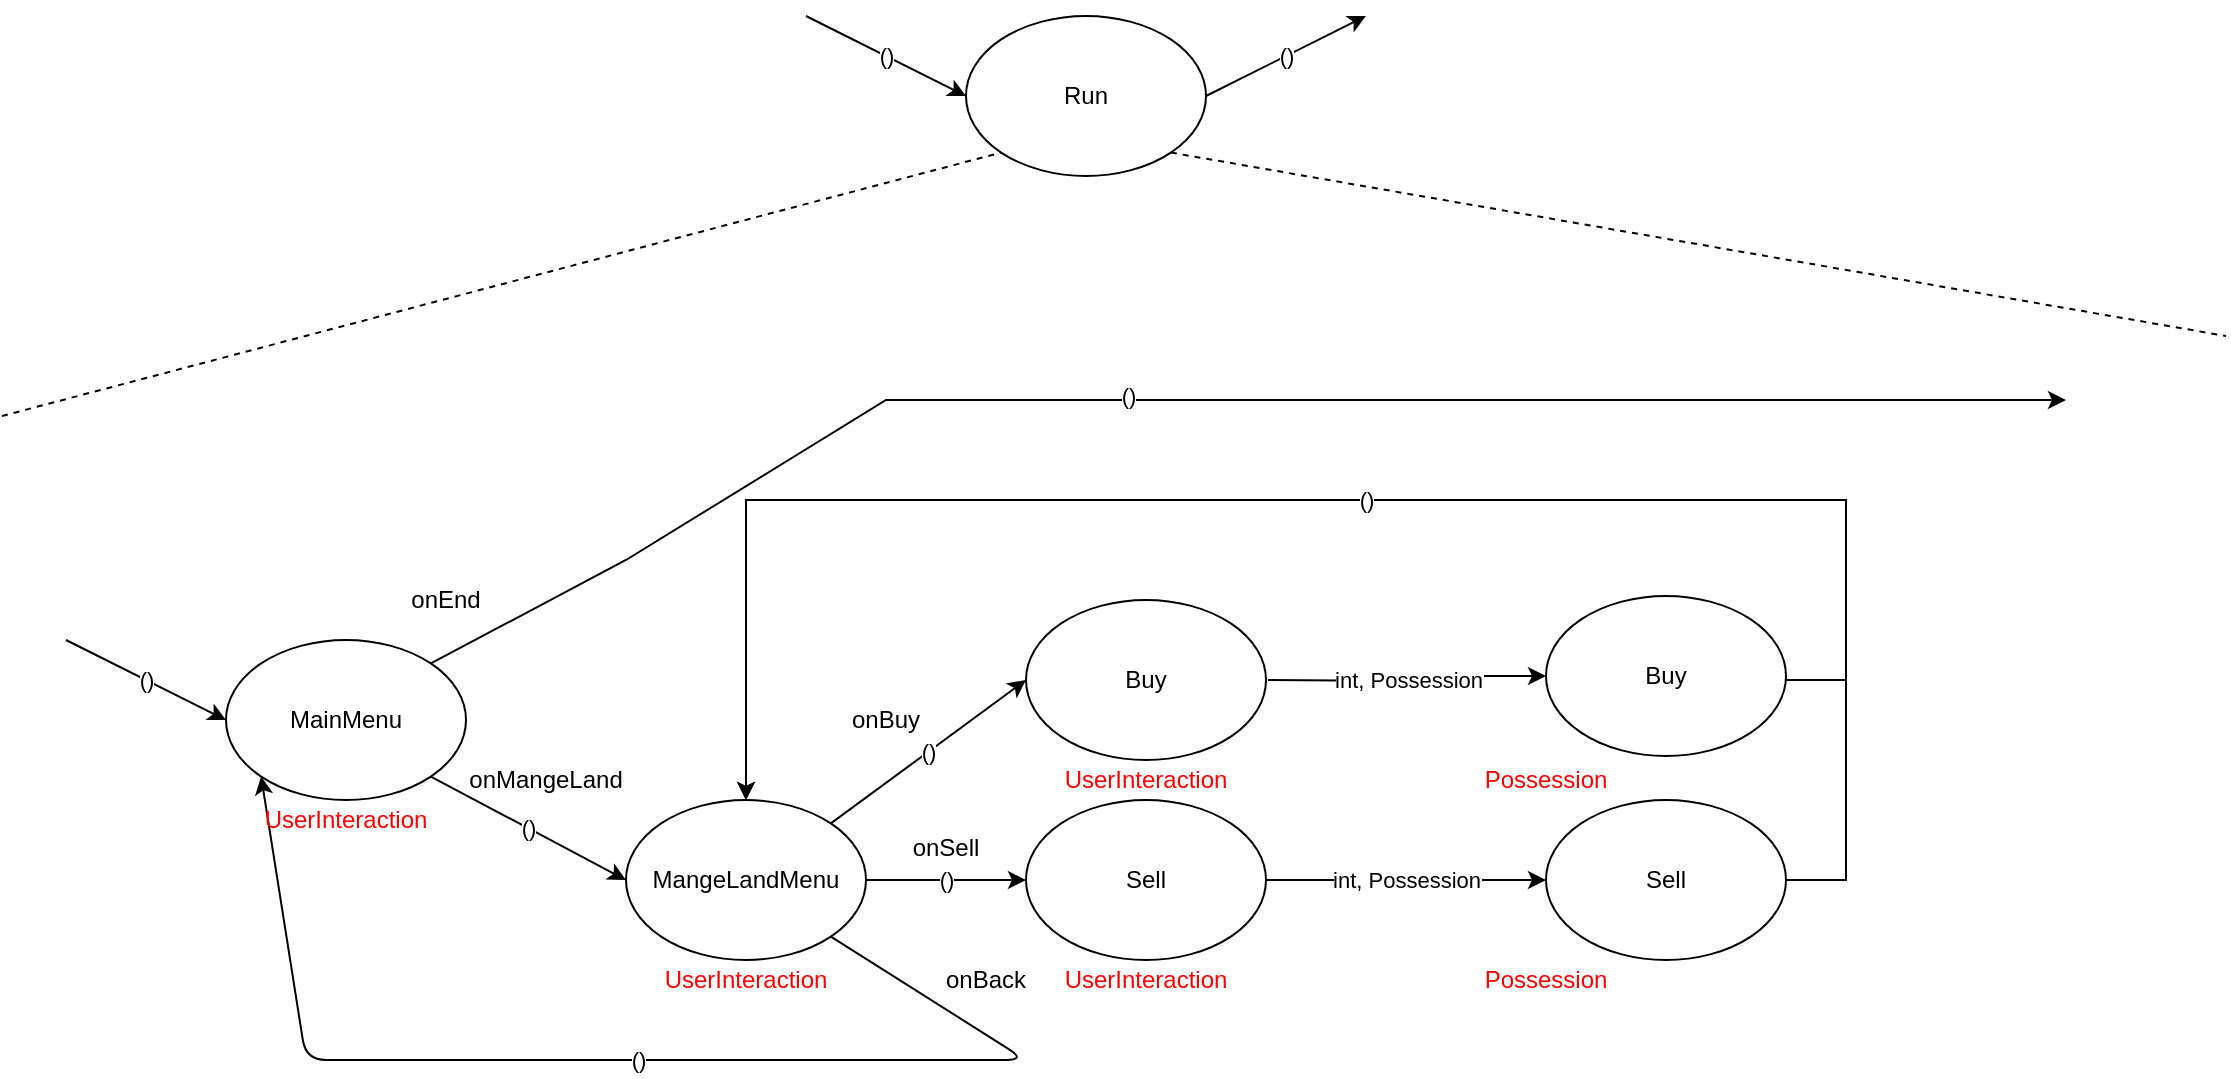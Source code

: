 <mxfile version="13.10.0" type="embed">
    <diagram id="-vzc6z8yELnmb00Bv7L0" name="Page-1">
        <mxGraphModel dx="731" dy="363" grid="1" gridSize="10" guides="1" tooltips="1" connect="1" arrows="1" fold="1" page="1" pageScale="1" pageWidth="1169" pageHeight="827" math="0" shadow="0">
            <root>
                <mxCell id="0"/>
                <mxCell id="1" parent="0"/>
                <mxCell id="4" value="()" style="rounded=0;orthogonalLoop=1;jettySize=auto;html=1;exitX=1;exitY=0.5;exitDx=0;exitDy=0;" parent="1" source="2" edge="1">
                    <mxGeometry relative="1" as="geometry">
                        <mxPoint x="720" y="80" as="targetPoint"/>
                    </mxGeometry>
                </mxCell>
                <mxCell id="2" value="Run" style="ellipse;whiteSpace=wrap;html=1;" parent="1" vertex="1">
                    <mxGeometry x="520" y="80" width="120" height="80" as="geometry"/>
                </mxCell>
                <mxCell id="3" value="()" style="endArrow=classic;html=1;entryX=0;entryY=0.5;entryDx=0;entryDy=0;" parent="1" target="2" edge="1">
                    <mxGeometry width="50" height="50" relative="1" as="geometry">
                        <mxPoint x="440" y="80" as="sourcePoint"/>
                        <mxPoint x="450" y="20" as="targetPoint"/>
                    </mxGeometry>
                </mxCell>
                <mxCell id="7" style="edgeStyle=none;rounded=0;orthogonalLoop=1;jettySize=auto;html=1;exitX=1;exitY=0;exitDx=0;exitDy=0;" parent="1" source="5" edge="1">
                    <mxGeometry relative="1" as="geometry">
                        <mxPoint x="1070" y="272" as="targetPoint"/>
                        <Array as="points">
                            <mxPoint x="350" y="352"/>
                            <mxPoint x="480" y="272"/>
                            <mxPoint x="590" y="272"/>
                        </Array>
                    </mxGeometry>
                </mxCell>
                <mxCell id="14" value="()" style="edgeLabel;html=1;align=center;verticalAlign=middle;resizable=0;points=[];" parent="7" vertex="1" connectable="0">
                    <mxGeometry x="-0.101" y="2" relative="1" as="geometry">
                        <mxPoint as="offset"/>
                    </mxGeometry>
                </mxCell>
                <mxCell id="9" value="()" style="edgeStyle=none;rounded=0;orthogonalLoop=1;jettySize=auto;html=1;exitX=1;exitY=1;exitDx=0;exitDy=0;entryX=0;entryY=0.5;entryDx=0;entryDy=0;" parent="1" source="5" target="12" edge="1">
                    <mxGeometry relative="1" as="geometry">
                        <mxPoint x="350" y="512" as="targetPoint"/>
                    </mxGeometry>
                </mxCell>
                <mxCell id="5" value="MainMenu" style="ellipse;whiteSpace=wrap;html=1;" parent="1" vertex="1">
                    <mxGeometry x="150" y="392" width="120" height="80" as="geometry"/>
                </mxCell>
                <mxCell id="6" value="()" style="endArrow=classic;html=1;entryX=0;entryY=0.5;entryDx=0;entryDy=0;" parent="1" target="5" edge="1">
                    <mxGeometry width="50" height="50" relative="1" as="geometry">
                        <mxPoint x="70" y="392" as="sourcePoint"/>
                        <mxPoint x="120" y="342" as="targetPoint"/>
                    </mxGeometry>
                </mxCell>
                <mxCell id="10" value="onMangeLand" style="text;html=1;strokeColor=none;fillColor=none;align=center;verticalAlign=middle;whiteSpace=wrap;rounded=0;" parent="1" vertex="1">
                    <mxGeometry x="290" y="452" width="40" height="20" as="geometry"/>
                </mxCell>
                <mxCell id="11" value="onEnd" style="text;html=1;strokeColor=none;fillColor=none;align=center;verticalAlign=middle;whiteSpace=wrap;rounded=0;" parent="1" vertex="1">
                    <mxGeometry x="240" y="362" width="40" height="20" as="geometry"/>
                </mxCell>
                <mxCell id="18" value="()" style="edgeStyle=none;rounded=0;orthogonalLoop=1;jettySize=auto;html=1;exitX=1;exitY=0;exitDx=0;exitDy=0;entryX=0;entryY=0.5;entryDx=0;entryDy=0;" parent="1" source="12" target="15" edge="1">
                    <mxGeometry relative="1" as="geometry"/>
                </mxCell>
                <mxCell id="23" value="()" style="edgeStyle=none;rounded=0;orthogonalLoop=1;jettySize=auto;html=1;exitX=1;exitY=0.5;exitDx=0;exitDy=0;" parent="1" source="12" target="19" edge="1">
                    <mxGeometry relative="1" as="geometry"/>
                </mxCell>
                <mxCell id="12" value="MangeLandMenu" style="ellipse;whiteSpace=wrap;html=1;" parent="1" vertex="1">
                    <mxGeometry x="350" y="472" width="120" height="80" as="geometry"/>
                </mxCell>
                <mxCell id="49" value="int, Possession" style="edgeStyle=orthogonalEdgeStyle;rounded=0;orthogonalLoop=1;jettySize=auto;html=1;exitX=1;exitY=0.5;exitDx=0;exitDy=0;" parent="1" target="48" edge="1">
                    <mxGeometry relative="1" as="geometry">
                        <mxPoint x="671" y="412" as="sourcePoint"/>
                        <mxPoint x="751" y="412" as="targetPoint"/>
                    </mxGeometry>
                </mxCell>
                <mxCell id="15" value="Buy" style="ellipse;whiteSpace=wrap;html=1;" parent="1" vertex="1">
                    <mxGeometry x="550" y="372" width="120" height="80" as="geometry"/>
                </mxCell>
                <mxCell id="51" value="int, Possession" style="edgeStyle=orthogonalEdgeStyle;rounded=0;orthogonalLoop=1;jettySize=auto;html=1;exitX=1;exitY=0.5;exitDx=0;exitDy=0;" parent="1" source="19" target="50" edge="1">
                    <mxGeometry relative="1" as="geometry"/>
                </mxCell>
                <mxCell id="19" value="Sell" style="ellipse;whiteSpace=wrap;html=1;" parent="1" vertex="1">
                    <mxGeometry x="550" y="472" width="120" height="80" as="geometry"/>
                </mxCell>
                <mxCell id="21" value="onBuy" style="text;html=1;strokeColor=none;fillColor=none;align=center;verticalAlign=middle;whiteSpace=wrap;rounded=0;" parent="1" vertex="1">
                    <mxGeometry x="460" y="422" width="40" height="20" as="geometry"/>
                </mxCell>
                <mxCell id="22" value="onSell" style="text;html=1;strokeColor=none;fillColor=none;align=center;verticalAlign=middle;whiteSpace=wrap;rounded=0;" parent="1" vertex="1">
                    <mxGeometry x="490" y="486" width="40" height="20" as="geometry"/>
                </mxCell>
                <mxCell id="24" value="()" style="endArrow=classic;html=1;exitX=1;exitY=1;exitDx=0;exitDy=0;entryX=0;entryY=1;entryDx=0;entryDy=0;" parent="1" source="12" target="5" edge="1">
                    <mxGeometry width="50" height="50" relative="1" as="geometry">
                        <mxPoint x="450" y="602" as="sourcePoint"/>
                        <mxPoint x="190" y="512" as="targetPoint"/>
                        <Array as="points">
                            <mxPoint x="550" y="602"/>
                            <mxPoint x="190" y="602"/>
                        </Array>
                    </mxGeometry>
                </mxCell>
                <mxCell id="25" value="onBack" style="text;html=1;strokeColor=none;fillColor=none;align=center;verticalAlign=middle;whiteSpace=wrap;rounded=0;" parent="1" vertex="1">
                    <mxGeometry x="510" y="552" width="40" height="20" as="geometry"/>
                </mxCell>
                <mxCell id="45" value="" style="endArrow=none;dashed=1;html=1;entryX=0;entryY=1;entryDx=0;entryDy=0;" parent="1" target="2" edge="1">
                    <mxGeometry width="50" height="50" relative="1" as="geometry">
                        <mxPoint x="38" y="280" as="sourcePoint"/>
                        <mxPoint x="580" y="250" as="targetPoint"/>
                    </mxGeometry>
                </mxCell>
                <mxCell id="46" value="" style="endArrow=none;dashed=1;html=1;exitX=1;exitY=1;exitDx=0;exitDy=0;" parent="1" source="2" edge="1">
                    <mxGeometry width="50" height="50" relative="1" as="geometry">
                        <mxPoint x="540" y="290" as="sourcePoint"/>
                        <mxPoint x="1150" y="240" as="targetPoint"/>
                    </mxGeometry>
                </mxCell>
                <mxCell id="52" style="edgeStyle=orthogonalEdgeStyle;rounded=0;orthogonalLoop=1;jettySize=auto;html=1;exitX=1;exitY=0.5;exitDx=0;exitDy=0;" parent="1" source="48" edge="1">
                    <mxGeometry relative="1" as="geometry">
                        <mxPoint x="410" y="472" as="targetPoint"/>
                        <Array as="points">
                            <mxPoint x="960" y="412"/>
                            <mxPoint x="960" y="322"/>
                            <mxPoint x="410" y="322"/>
                        </Array>
                    </mxGeometry>
                </mxCell>
                <mxCell id="48" value="Buy" style="ellipse;whiteSpace=wrap;html=1;" parent="1" vertex="1">
                    <mxGeometry x="810" y="370" width="120" height="80" as="geometry"/>
                </mxCell>
                <mxCell id="53" value="()" style="edgeStyle=orthogonalEdgeStyle;rounded=0;orthogonalLoop=1;jettySize=auto;html=1;exitX=1;exitY=0.5;exitDx=0;exitDy=0;" parent="1" source="50" edge="1">
                    <mxGeometry relative="1" as="geometry">
                        <mxPoint x="410" y="472" as="targetPoint"/>
                        <Array as="points">
                            <mxPoint x="960" y="512"/>
                            <mxPoint x="960" y="322"/>
                            <mxPoint x="410" y="322"/>
                        </Array>
                    </mxGeometry>
                </mxCell>
                <mxCell id="50" value="Sell" style="ellipse;whiteSpace=wrap;html=1;" parent="1" vertex="1">
                    <mxGeometry x="810" y="472" width="120" height="80" as="geometry"/>
                </mxCell>
                <mxCell id="54" value="UserInteraction" style="text;html=1;strokeColor=none;fillColor=none;align=center;verticalAlign=middle;whiteSpace=wrap;rounded=0;fontColor=#FF0000;" parent="1" vertex="1">
                    <mxGeometry x="590" y="552" width="40" height="20" as="geometry"/>
                </mxCell>
                <mxCell id="55" value="Possession" style="text;html=1;strokeColor=none;fillColor=none;align=center;verticalAlign=middle;whiteSpace=wrap;rounded=0;fontColor=#FF0000;" parent="1" vertex="1">
                    <mxGeometry x="790" y="552" width="40" height="20" as="geometry"/>
                </mxCell>
                <mxCell id="56" value="Possession" style="text;html=1;strokeColor=none;fillColor=none;align=center;verticalAlign=middle;whiteSpace=wrap;rounded=0;fontColor=#FF0000;" parent="1" vertex="1">
                    <mxGeometry x="790" y="452" width="40" height="20" as="geometry"/>
                </mxCell>
                <mxCell id="57" value="UserInteraction" style="text;html=1;strokeColor=none;fillColor=none;align=center;verticalAlign=middle;whiteSpace=wrap;rounded=0;fontColor=#FF0000;" parent="1" vertex="1">
                    <mxGeometry x="590" y="452" width="40" height="20" as="geometry"/>
                </mxCell>
                <mxCell id="58" value="UserInteraction" style="text;html=1;strokeColor=none;fillColor=none;align=center;verticalAlign=middle;whiteSpace=wrap;rounded=0;fontColor=#FF0000;" parent="1" vertex="1">
                    <mxGeometry x="390" y="552" width="40" height="20" as="geometry"/>
                </mxCell>
                <mxCell id="59" value="UserInteraction" style="text;html=1;strokeColor=none;fillColor=none;align=center;verticalAlign=middle;whiteSpace=wrap;rounded=0;fontColor=#FF0000;" parent="1" vertex="1">
                    <mxGeometry x="190" y="472" width="40" height="20" as="geometry"/>
                </mxCell>
            </root>
        </mxGraphModel>
    </diagram>
</mxfile>